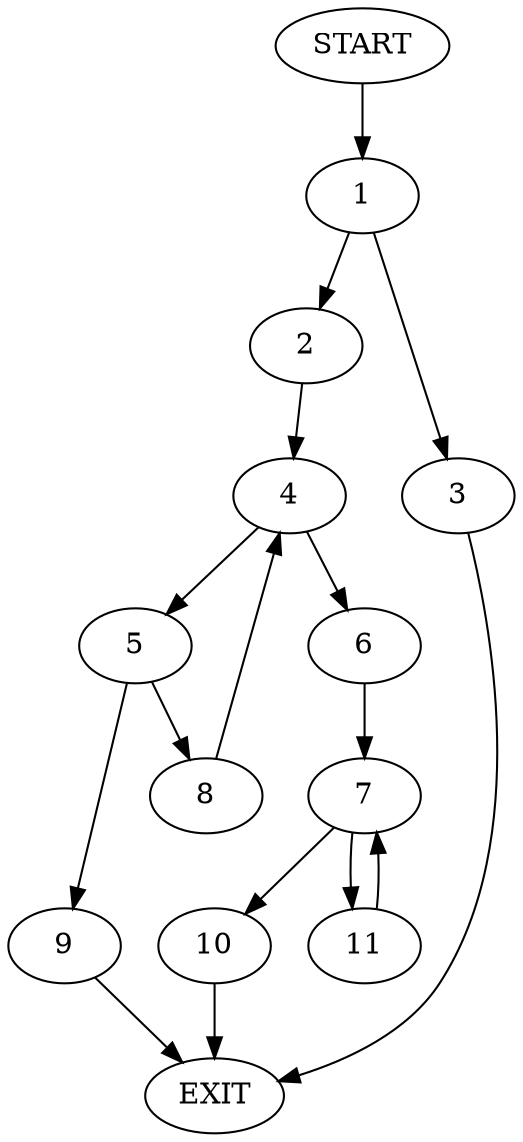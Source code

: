 digraph {
0 [label="START"]
12 [label="EXIT"]
0 -> 1
1 -> 2
1 -> 3
3 -> 12
2 -> 4
4 -> 5
4 -> 6
6 -> 7
5 -> 8
5 -> 9
8 -> 4
9 -> 12
7 -> 10
7 -> 11
10 -> 12
11 -> 7
}
